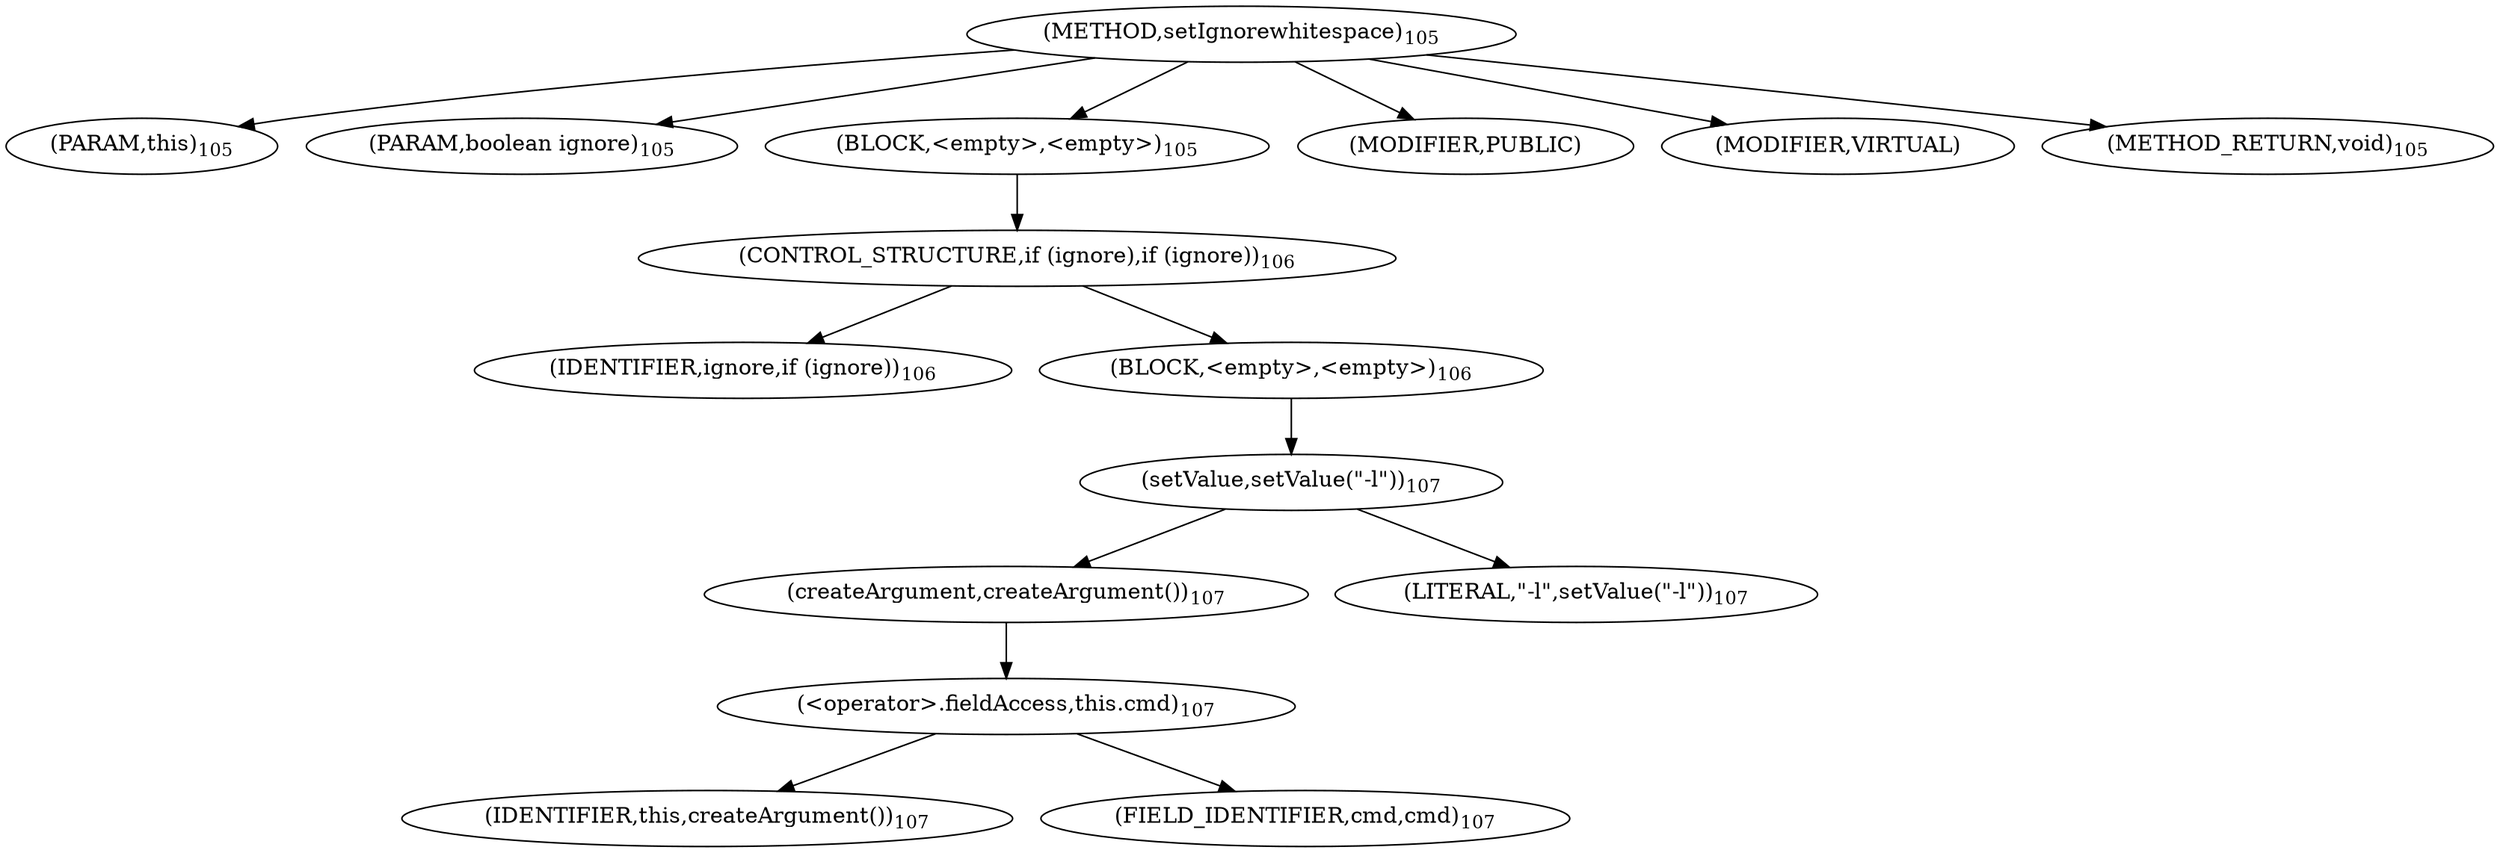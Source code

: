 digraph "setIgnorewhitespace" {  
"95" [label = <(METHOD,setIgnorewhitespace)<SUB>105</SUB>> ]
"96" [label = <(PARAM,this)<SUB>105</SUB>> ]
"97" [label = <(PARAM,boolean ignore)<SUB>105</SUB>> ]
"98" [label = <(BLOCK,&lt;empty&gt;,&lt;empty&gt;)<SUB>105</SUB>> ]
"99" [label = <(CONTROL_STRUCTURE,if (ignore),if (ignore))<SUB>106</SUB>> ]
"100" [label = <(IDENTIFIER,ignore,if (ignore))<SUB>106</SUB>> ]
"101" [label = <(BLOCK,&lt;empty&gt;,&lt;empty&gt;)<SUB>106</SUB>> ]
"102" [label = <(setValue,setValue(&quot;-l&quot;))<SUB>107</SUB>> ]
"103" [label = <(createArgument,createArgument())<SUB>107</SUB>> ]
"104" [label = <(&lt;operator&gt;.fieldAccess,this.cmd)<SUB>107</SUB>> ]
"105" [label = <(IDENTIFIER,this,createArgument())<SUB>107</SUB>> ]
"106" [label = <(FIELD_IDENTIFIER,cmd,cmd)<SUB>107</SUB>> ]
"107" [label = <(LITERAL,&quot;-l&quot;,setValue(&quot;-l&quot;))<SUB>107</SUB>> ]
"108" [label = <(MODIFIER,PUBLIC)> ]
"109" [label = <(MODIFIER,VIRTUAL)> ]
"110" [label = <(METHOD_RETURN,void)<SUB>105</SUB>> ]
  "95" -> "96" 
  "95" -> "97" 
  "95" -> "98" 
  "95" -> "108" 
  "95" -> "109" 
  "95" -> "110" 
  "98" -> "99" 
  "99" -> "100" 
  "99" -> "101" 
  "101" -> "102" 
  "102" -> "103" 
  "102" -> "107" 
  "103" -> "104" 
  "104" -> "105" 
  "104" -> "106" 
}
